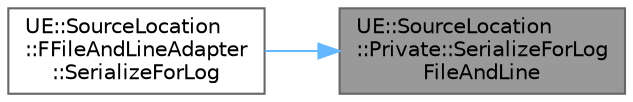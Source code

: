 digraph "UE::SourceLocation::Private::SerializeForLogFileAndLine"
{
 // INTERACTIVE_SVG=YES
 // LATEX_PDF_SIZE
  bgcolor="transparent";
  edge [fontname=Helvetica,fontsize=10,labelfontname=Helvetica,labelfontsize=10];
  node [fontname=Helvetica,fontsize=10,shape=box,height=0.2,width=0.4];
  rankdir="RL";
  Node1 [id="Node000001",label="UE::SourceLocation\l::Private::SerializeForLog\lFileAndLine",height=0.2,width=0.4,color="gray40", fillcolor="grey60", style="filled", fontcolor="black",tooltip=" "];
  Node1 -> Node2 [id="edge1_Node000001_Node000002",dir="back",color="steelblue1",style="solid",tooltip=" "];
  Node2 [id="Node000002",label="UE::SourceLocation\l::FFileAndLineAdapter\l::SerializeForLog",height=0.2,width=0.4,color="grey40", fillcolor="white", style="filled",URL="$d2/da2/structUE_1_1SourceLocation_1_1FFileAndLineAdapter.html#a94f23ab70c4acea708a50b512c0ff13b",tooltip=" "];
}
